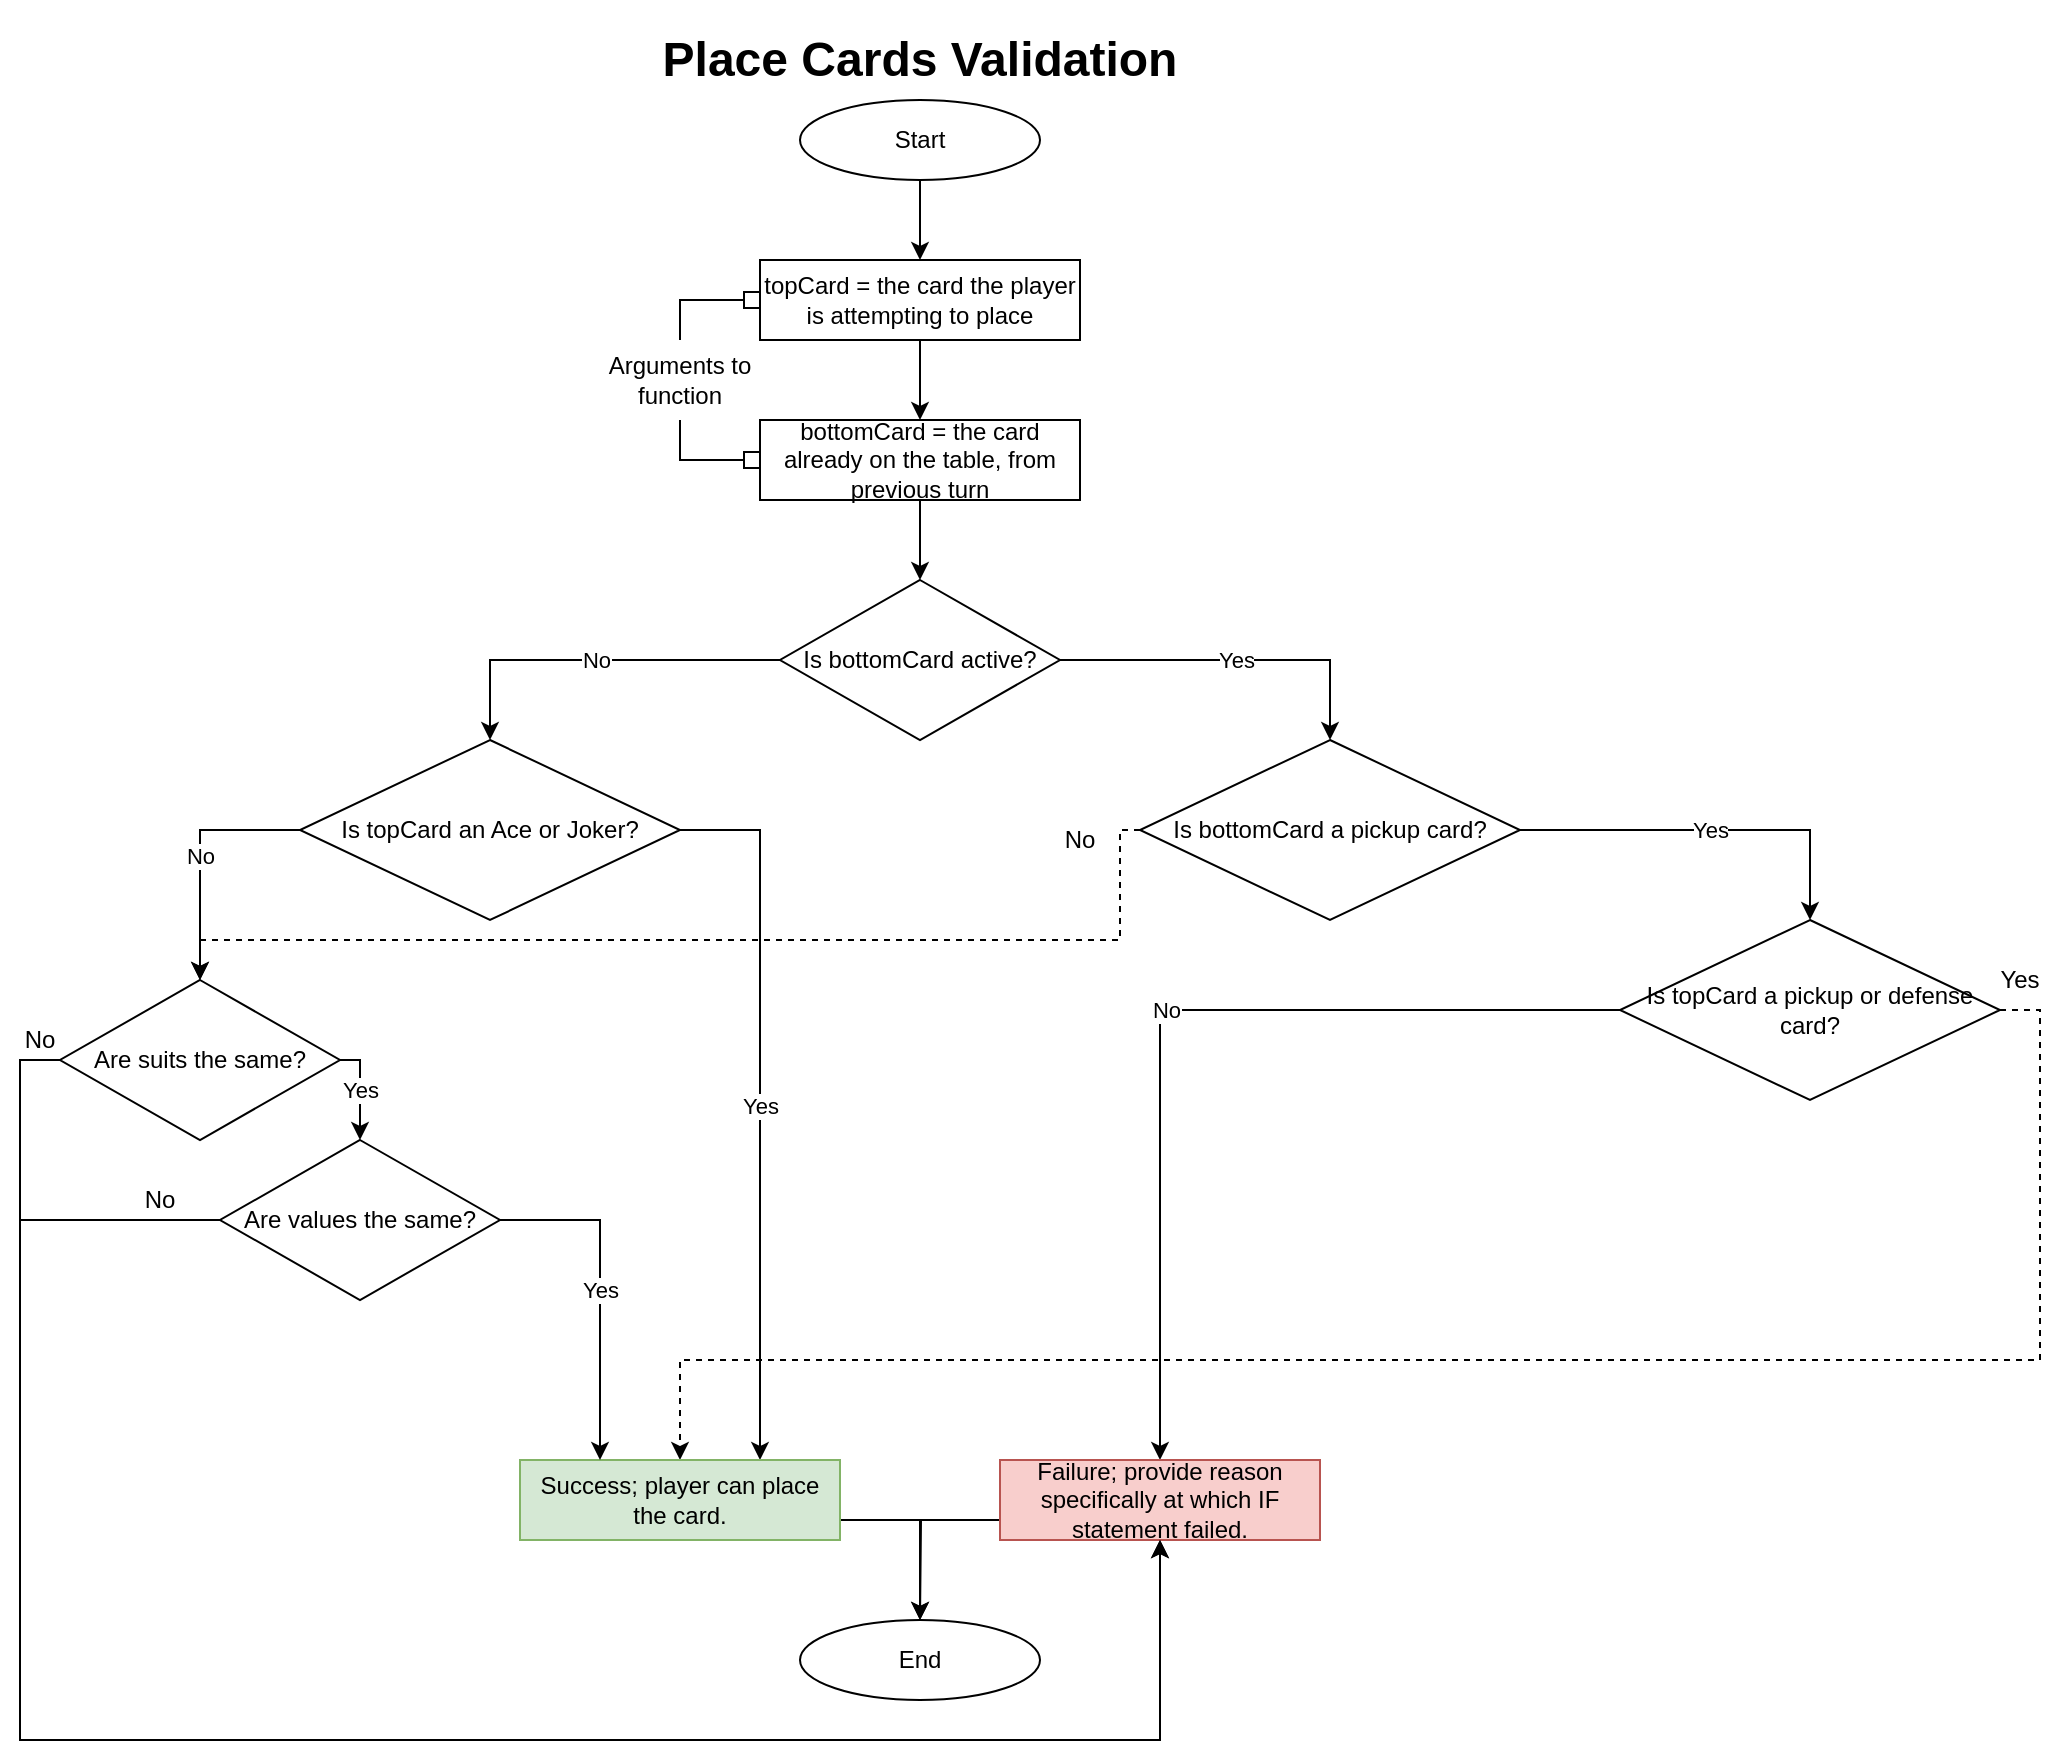 <mxfile version="13.7.3" type="device"><diagram id="wk819lmIyAiYyfZtzwhW" name="Page-1"><mxGraphModel dx="2040" dy="689" grid="1" gridSize="10" guides="1" tooltips="1" connect="1" arrows="1" fold="1" page="1" pageScale="1" pageWidth="800" pageHeight="800" math="0" shadow="0"><root><mxCell id="0"/><mxCell id="1" parent="0"/><mxCell id="r5XcwP9LnovpptiGAeBt-5" value="" style="edgeStyle=orthogonalEdgeStyle;rounded=0;orthogonalLoop=1;jettySize=auto;html=1;" edge="1" parent="1" source="r5XcwP9LnovpptiGAeBt-1"><mxGeometry relative="1" as="geometry"><mxPoint x="400" y="160" as="targetPoint"/></mxGeometry></mxCell><mxCell id="r5XcwP9LnovpptiGAeBt-1" value="Start" style="ellipse;whiteSpace=wrap;html=1;" vertex="1" parent="1"><mxGeometry x="340" y="80" width="120" height="40" as="geometry"/></mxCell><mxCell id="r5XcwP9LnovpptiGAeBt-2" value="&lt;h1&gt;Place Cards Validation&lt;/h1&gt;" style="text;html=1;strokeColor=none;fillColor=none;spacing=5;spacingTop=-20;whiteSpace=wrap;overflow=hidden;rounded=0;align=center;" vertex="1" parent="1"><mxGeometry x="260" y="40" width="280" height="40" as="geometry"/></mxCell><mxCell id="r5XcwP9LnovpptiGAeBt-11" style="edgeStyle=orthogonalEdgeStyle;rounded=0;orthogonalLoop=1;jettySize=auto;html=1;entryX=0.5;entryY=0;entryDx=0;entryDy=0;" edge="1" parent="1" source="r5XcwP9LnovpptiGAeBt-9" target="r5XcwP9LnovpptiGAeBt-10"><mxGeometry relative="1" as="geometry"/></mxCell><mxCell id="r5XcwP9LnovpptiGAeBt-9" value="topCard = the card the player is attempting to place" style="rounded=0;whiteSpace=wrap;html=1;align=center;" vertex="1" parent="1"><mxGeometry x="320" y="160" width="160" height="40" as="geometry"/></mxCell><mxCell id="r5XcwP9LnovpptiGAeBt-17" style="edgeStyle=orthogonalEdgeStyle;rounded=0;orthogonalLoop=1;jettySize=auto;html=1;entryX=0.5;entryY=0;entryDx=0;entryDy=0;endArrow=classic;endFill=1;" edge="1" parent="1" source="r5XcwP9LnovpptiGAeBt-10" target="r5XcwP9LnovpptiGAeBt-16"><mxGeometry relative="1" as="geometry"/></mxCell><mxCell id="r5XcwP9LnovpptiGAeBt-10" value="bottomCard = the card already on the table, from previous turn" style="rounded=0;whiteSpace=wrap;html=1;align=center;" vertex="1" parent="1"><mxGeometry x="320" y="240" width="160" height="40" as="geometry"/></mxCell><mxCell id="r5XcwP9LnovpptiGAeBt-14" style="edgeStyle=orthogonalEdgeStyle;rounded=0;orthogonalLoop=1;jettySize=auto;html=1;exitX=0.5;exitY=0;exitDx=0;exitDy=0;entryX=0;entryY=0.5;entryDx=0;entryDy=0;endArrow=box;endFill=0;" edge="1" parent="1" source="r5XcwP9LnovpptiGAeBt-12" target="r5XcwP9LnovpptiGAeBt-9"><mxGeometry relative="1" as="geometry"/></mxCell><mxCell id="r5XcwP9LnovpptiGAeBt-15" style="edgeStyle=orthogonalEdgeStyle;rounded=0;orthogonalLoop=1;jettySize=auto;html=1;exitX=0.5;exitY=1;exitDx=0;exitDy=0;entryX=0;entryY=0.5;entryDx=0;entryDy=0;endArrow=box;endFill=0;" edge="1" parent="1" source="r5XcwP9LnovpptiGAeBt-12" target="r5XcwP9LnovpptiGAeBt-10"><mxGeometry relative="1" as="geometry"/></mxCell><mxCell id="r5XcwP9LnovpptiGAeBt-12" value="Arguments to function" style="text;html=1;strokeColor=none;fillColor=none;align=center;verticalAlign=middle;whiteSpace=wrap;rounded=0;" vertex="1" parent="1"><mxGeometry x="240" y="200" width="80" height="40" as="geometry"/></mxCell><mxCell id="r5XcwP9LnovpptiGAeBt-19" value="Yes" style="edgeStyle=orthogonalEdgeStyle;rounded=0;orthogonalLoop=1;jettySize=auto;html=1;entryX=0.5;entryY=0;entryDx=0;entryDy=0;endArrow=classic;endFill=1;" edge="1" parent="1" source="r5XcwP9LnovpptiGAeBt-16" target="r5XcwP9LnovpptiGAeBt-18"><mxGeometry relative="1" as="geometry"/></mxCell><mxCell id="r5XcwP9LnovpptiGAeBt-27" value="No" style="edgeStyle=orthogonalEdgeStyle;rounded=0;orthogonalLoop=1;jettySize=auto;html=1;entryX=0.5;entryY=0;entryDx=0;entryDy=0;endArrow=classic;endFill=1;" edge="1" parent="1" source="r5XcwP9LnovpptiGAeBt-16" target="r5XcwP9LnovpptiGAeBt-26"><mxGeometry relative="1" as="geometry"/></mxCell><mxCell id="r5XcwP9LnovpptiGAeBt-16" value="Is bottomCard active?" style="rhombus;whiteSpace=wrap;html=1;align=center;" vertex="1" parent="1"><mxGeometry x="330" y="320" width="140" height="80" as="geometry"/></mxCell><mxCell id="r5XcwP9LnovpptiGAeBt-22" value="Yes" style="edgeStyle=orthogonalEdgeStyle;rounded=0;orthogonalLoop=1;jettySize=auto;html=1;entryX=0.5;entryY=0;entryDx=0;entryDy=0;endArrow=classic;endFill=1;" edge="1" parent="1" source="r5XcwP9LnovpptiGAeBt-18" target="r5XcwP9LnovpptiGAeBt-21"><mxGeometry relative="1" as="geometry"/></mxCell><mxCell id="r5XcwP9LnovpptiGAeBt-55" style="edgeStyle=orthogonalEdgeStyle;rounded=0;orthogonalLoop=1;jettySize=auto;html=1;entryX=0.5;entryY=0;entryDx=0;entryDy=0;endArrow=classic;endFill=1;dashed=1;exitX=0;exitY=0.5;exitDx=0;exitDy=0;" edge="1" parent="1" source="r5XcwP9LnovpptiGAeBt-18" target="r5XcwP9LnovpptiGAeBt-37"><mxGeometry relative="1" as="geometry"><Array as="points"><mxPoint x="500" y="445"/><mxPoint x="500" y="500"/><mxPoint x="40" y="500"/></Array></mxGeometry></mxCell><mxCell id="r5XcwP9LnovpptiGAeBt-18" value="Is bottomCard a pickup card?" style="rhombus;whiteSpace=wrap;html=1;align=center;" vertex="1" parent="1"><mxGeometry x="510" y="400" width="190" height="90" as="geometry"/></mxCell><mxCell id="r5XcwP9LnovpptiGAeBt-33" value="No" style="edgeStyle=orthogonalEdgeStyle;rounded=0;orthogonalLoop=1;jettySize=auto;html=1;entryX=0.5;entryY=0;entryDx=0;entryDy=0;endArrow=classic;endFill=1;" edge="1" parent="1" source="r5XcwP9LnovpptiGAeBt-21" target="r5XcwP9LnovpptiGAeBt-30"><mxGeometry relative="1" as="geometry"/></mxCell><mxCell id="r5XcwP9LnovpptiGAeBt-57" style="edgeStyle=orthogonalEdgeStyle;rounded=0;orthogonalLoop=1;jettySize=auto;html=1;entryX=0.5;entryY=0;entryDx=0;entryDy=0;dashed=1;endArrow=classic;endFill=1;" edge="1" parent="1" source="r5XcwP9LnovpptiGAeBt-21" target="r5XcwP9LnovpptiGAeBt-29"><mxGeometry relative="1" as="geometry"><Array as="points"><mxPoint x="960" y="535"/><mxPoint x="960" y="710"/><mxPoint x="280" y="710"/></Array></mxGeometry></mxCell><mxCell id="r5XcwP9LnovpptiGAeBt-21" value="Is topCard a pickup or defense card?" style="rhombus;whiteSpace=wrap;html=1;align=center;" vertex="1" parent="1"><mxGeometry x="750" y="490" width="190" height="90" as="geometry"/></mxCell><mxCell id="r5XcwP9LnovpptiGAeBt-34" value="Yes" style="edgeStyle=orthogonalEdgeStyle;rounded=0;orthogonalLoop=1;jettySize=auto;html=1;entryX=0.75;entryY=0;entryDx=0;entryDy=0;endArrow=classic;endFill=1;exitX=1;exitY=0.5;exitDx=0;exitDy=0;" edge="1" parent="1" source="r5XcwP9LnovpptiGAeBt-26" target="r5XcwP9LnovpptiGAeBt-29"><mxGeometry relative="1" as="geometry"/></mxCell><mxCell id="r5XcwP9LnovpptiGAeBt-38" value="No" style="edgeStyle=orthogonalEdgeStyle;rounded=0;orthogonalLoop=1;jettySize=auto;html=1;entryX=0.5;entryY=0;entryDx=0;entryDy=0;endArrow=classic;endFill=1;exitX=0;exitY=0.5;exitDx=0;exitDy=0;" edge="1" parent="1" source="r5XcwP9LnovpptiGAeBt-26" target="r5XcwP9LnovpptiGAeBt-37"><mxGeometry relative="1" as="geometry"/></mxCell><mxCell id="r5XcwP9LnovpptiGAeBt-26" value="Is topCard an Ace or Joker?" style="rhombus;whiteSpace=wrap;html=1;align=center;" vertex="1" parent="1"><mxGeometry x="90" y="400" width="190" height="90" as="geometry"/></mxCell><mxCell id="r5XcwP9LnovpptiGAeBt-28" value="End" style="ellipse;whiteSpace=wrap;html=1;" vertex="1" parent="1"><mxGeometry x="340" y="840" width="120" height="40" as="geometry"/></mxCell><mxCell id="r5XcwP9LnovpptiGAeBt-31" style="edgeStyle=orthogonalEdgeStyle;rounded=0;orthogonalLoop=1;jettySize=auto;html=1;exitX=1;exitY=0.75;exitDx=0;exitDy=0;entryX=0.5;entryY=0;entryDx=0;entryDy=0;endArrow=classic;endFill=1;" edge="1" parent="1" source="r5XcwP9LnovpptiGAeBt-29" target="r5XcwP9LnovpptiGAeBt-28"><mxGeometry relative="1" as="geometry"/></mxCell><mxCell id="r5XcwP9LnovpptiGAeBt-29" value="Success; player can place the card." style="rounded=0;whiteSpace=wrap;html=1;align=center;fillColor=#d5e8d4;strokeColor=#82b366;" vertex="1" parent="1"><mxGeometry x="200" y="760" width="160" height="40" as="geometry"/></mxCell><mxCell id="r5XcwP9LnovpptiGAeBt-32" style="edgeStyle=orthogonalEdgeStyle;rounded=0;orthogonalLoop=1;jettySize=auto;html=1;exitX=0;exitY=0.75;exitDx=0;exitDy=0;endArrow=classic;endFill=1;" edge="1" parent="1" source="r5XcwP9LnovpptiGAeBt-30"><mxGeometry relative="1" as="geometry"><mxPoint x="400" y="840" as="targetPoint"/></mxGeometry></mxCell><mxCell id="r5XcwP9LnovpptiGAeBt-30" value="Failure; provide reason specifically at which IF statement failed." style="rounded=0;whiteSpace=wrap;html=1;align=center;fillColor=#f8cecc;strokeColor=#b85450;" vertex="1" parent="1"><mxGeometry x="440" y="760" width="160" height="40" as="geometry"/></mxCell><mxCell id="r5XcwP9LnovpptiGAeBt-41" value="Yes" style="edgeStyle=orthogonalEdgeStyle;rounded=0;orthogonalLoop=1;jettySize=auto;html=1;exitX=1;exitY=0.5;exitDx=0;exitDy=0;entryX=0.5;entryY=0;entryDx=0;entryDy=0;endArrow=classic;endFill=1;" edge="1" parent="1" source="r5XcwP9LnovpptiGAeBt-37" target="r5XcwP9LnovpptiGAeBt-39"><mxGeometry relative="1" as="geometry"><Array as="points"><mxPoint x="120" y="560"/></Array></mxGeometry></mxCell><mxCell id="r5XcwP9LnovpptiGAeBt-50" style="edgeStyle=orthogonalEdgeStyle;rounded=0;orthogonalLoop=1;jettySize=auto;html=1;exitX=0;exitY=0.5;exitDx=0;exitDy=0;endArrow=classic;endFill=1;" edge="1" parent="1" source="r5XcwP9LnovpptiGAeBt-37"><mxGeometry relative="1" as="geometry"><mxPoint x="520" y="800" as="targetPoint"/><Array as="points"><mxPoint x="-50" y="560"/><mxPoint x="-50" y="900"/><mxPoint x="520" y="900"/></Array></mxGeometry></mxCell><mxCell id="r5XcwP9LnovpptiGAeBt-37" value="Are suits the same?" style="rhombus;whiteSpace=wrap;html=1;align=center;" vertex="1" parent="1"><mxGeometry x="-30" y="520" width="140" height="80" as="geometry"/></mxCell><mxCell id="r5XcwP9LnovpptiGAeBt-42" value="Yes" style="edgeStyle=orthogonalEdgeStyle;rounded=0;orthogonalLoop=1;jettySize=auto;html=1;entryX=0.25;entryY=0;entryDx=0;entryDy=0;endArrow=classic;endFill=1;" edge="1" parent="1" source="r5XcwP9LnovpptiGAeBt-39" target="r5XcwP9LnovpptiGAeBt-29"><mxGeometry relative="1" as="geometry"/></mxCell><mxCell id="r5XcwP9LnovpptiGAeBt-44" style="edgeStyle=orthogonalEdgeStyle;rounded=0;orthogonalLoop=1;jettySize=auto;html=1;exitX=0;exitY=0.5;exitDx=0;exitDy=0;entryX=0.5;entryY=1;entryDx=0;entryDy=0;endArrow=classic;endFill=1;" edge="1" parent="1" source="r5XcwP9LnovpptiGAeBt-39" target="r5XcwP9LnovpptiGAeBt-30"><mxGeometry relative="1" as="geometry"><Array as="points"><mxPoint x="-50" y="640"/><mxPoint x="-50" y="900"/><mxPoint x="520" y="900"/></Array></mxGeometry></mxCell><mxCell id="r5XcwP9LnovpptiGAeBt-39" value="Are values the same?" style="rhombus;whiteSpace=wrap;html=1;align=center;" vertex="1" parent="1"><mxGeometry x="50" y="600" width="140" height="80" as="geometry"/></mxCell><mxCell id="r5XcwP9LnovpptiGAeBt-45" value="No" style="text;html=1;strokeColor=none;fillColor=none;align=center;verticalAlign=middle;whiteSpace=wrap;rounded=0;" vertex="1" parent="1"><mxGeometry y="620" width="40" height="20" as="geometry"/></mxCell><mxCell id="r5XcwP9LnovpptiGAeBt-47" value="No" style="text;html=1;strokeColor=none;fillColor=none;align=center;verticalAlign=middle;whiteSpace=wrap;rounded=0;" vertex="1" parent="1"><mxGeometry x="-60" y="540" width="40" height="20" as="geometry"/></mxCell><mxCell id="r5XcwP9LnovpptiGAeBt-56" value="No" style="text;html=1;strokeColor=none;fillColor=none;align=center;verticalAlign=middle;whiteSpace=wrap;rounded=0;" vertex="1" parent="1"><mxGeometry x="460" y="440" width="40" height="20" as="geometry"/></mxCell><mxCell id="r5XcwP9LnovpptiGAeBt-58" value="Yes" style="text;html=1;strokeColor=none;fillColor=none;align=center;verticalAlign=middle;whiteSpace=wrap;rounded=0;" vertex="1" parent="1"><mxGeometry x="930" y="510" width="40" height="20" as="geometry"/></mxCell></root></mxGraphModel></diagram></mxfile>